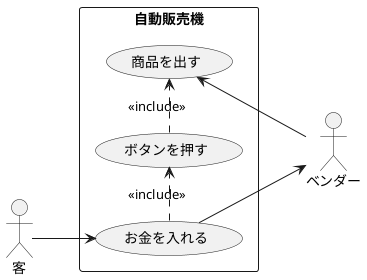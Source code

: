 @startuml 演習6-4-2_ユースケース図_自動販売機
left to right direction
actor 客
actor ベンダー
rectangle 自動販売機{

usecase 商品を出す
usecase お金を入れる
usecase ボタンを押す

}

客 --> お金を入れる
お金を入れる .> ボタンを押す : <<include>>
ボタンを押す .> 商品を出す : <<include>>

ベンダー --> 商品を出す
お金を入れる --> ベンダー

@enduml